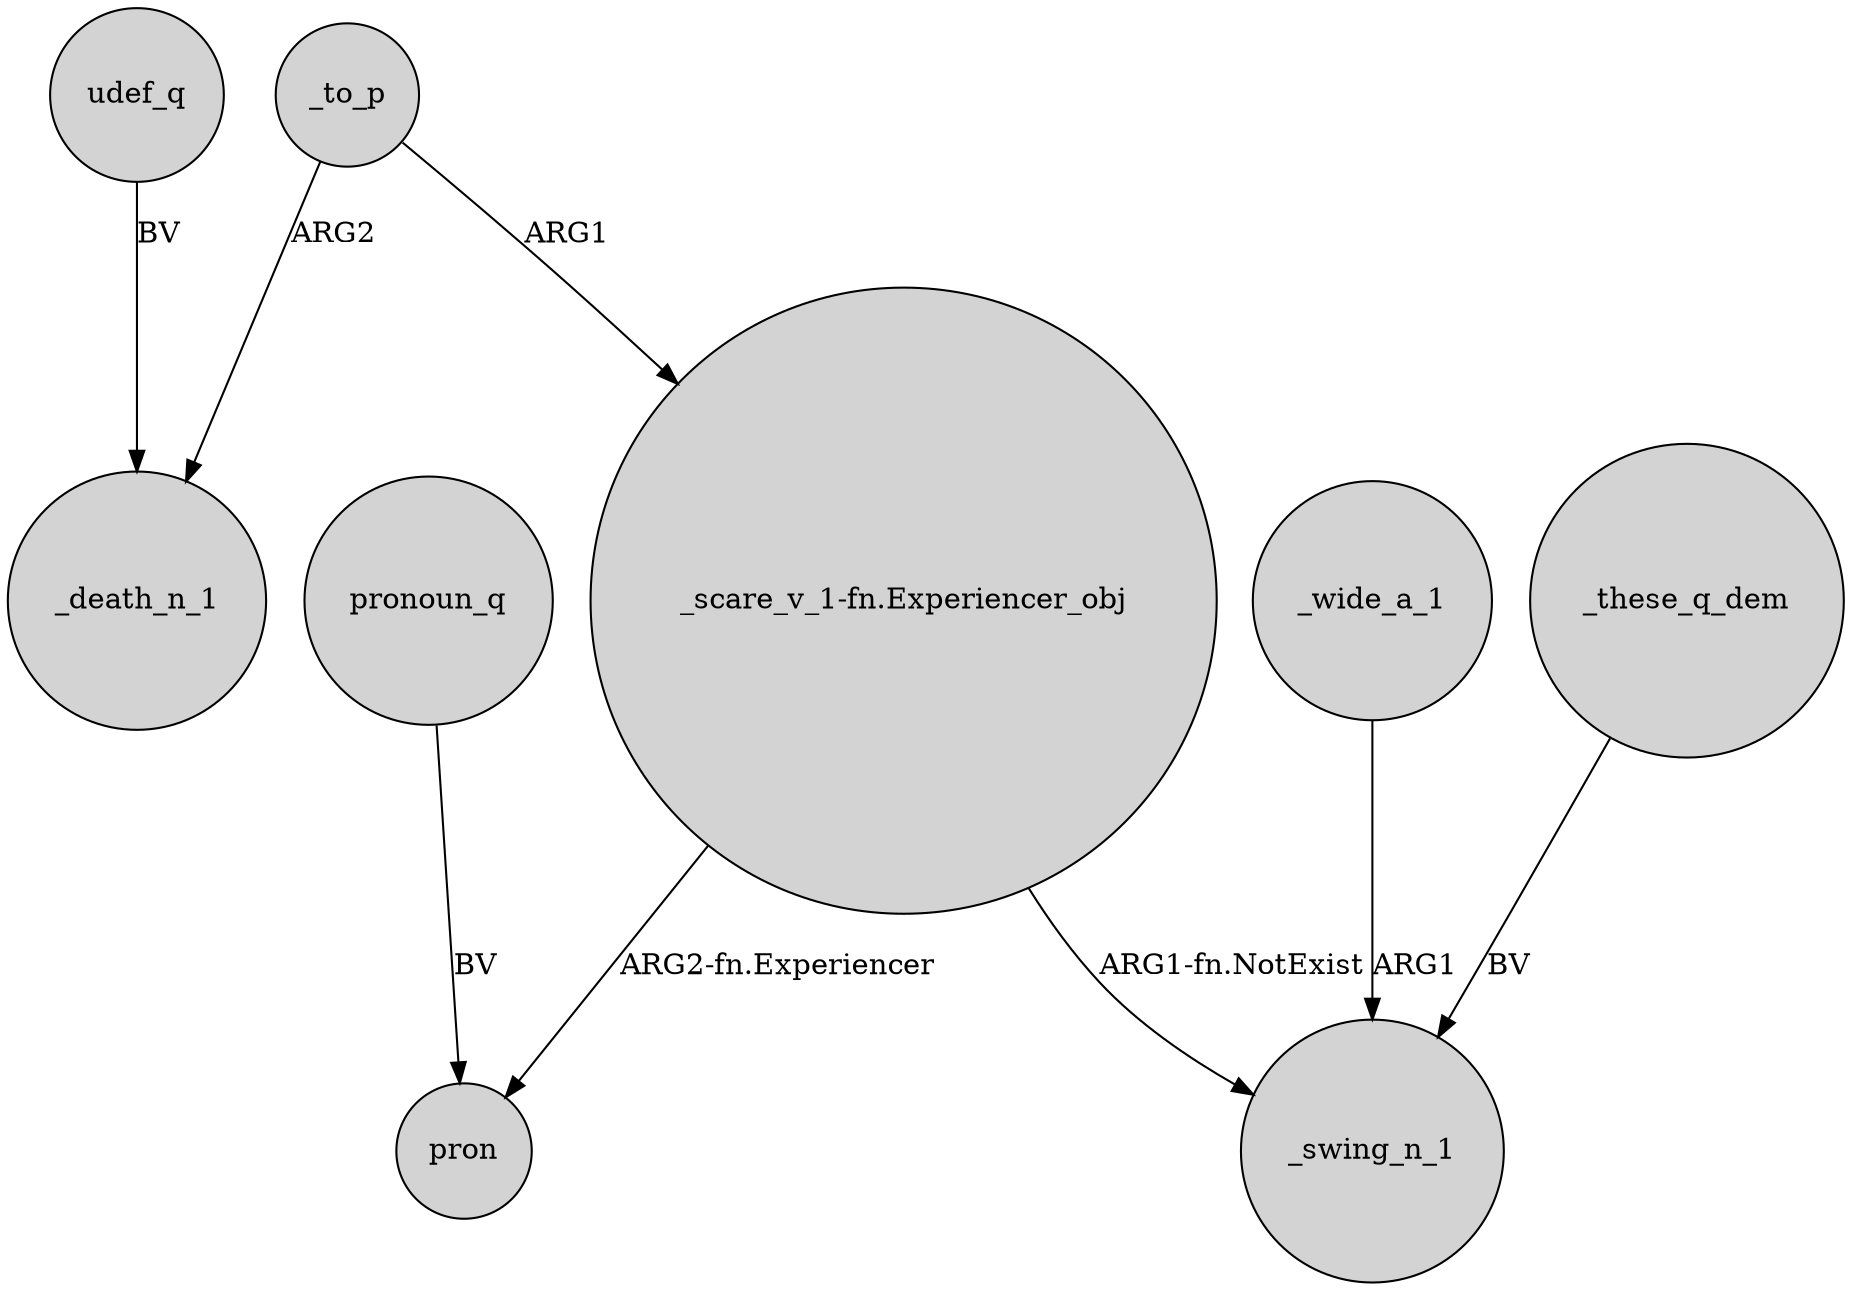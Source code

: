digraph {
	node [shape=circle style=filled]
	_to_p -> "_scare_v_1-fn.Experiencer_obj" [label=ARG1]
	"_scare_v_1-fn.Experiencer_obj" -> pron [label="ARG2-fn.Experiencer"]
	_these_q_dem -> _swing_n_1 [label=BV]
	udef_q -> _death_n_1 [label=BV]
	"_scare_v_1-fn.Experiencer_obj" -> _swing_n_1 [label="ARG1-fn.NotExist"]
	_wide_a_1 -> _swing_n_1 [label=ARG1]
	_to_p -> _death_n_1 [label=ARG2]
	pronoun_q -> pron [label=BV]
}
